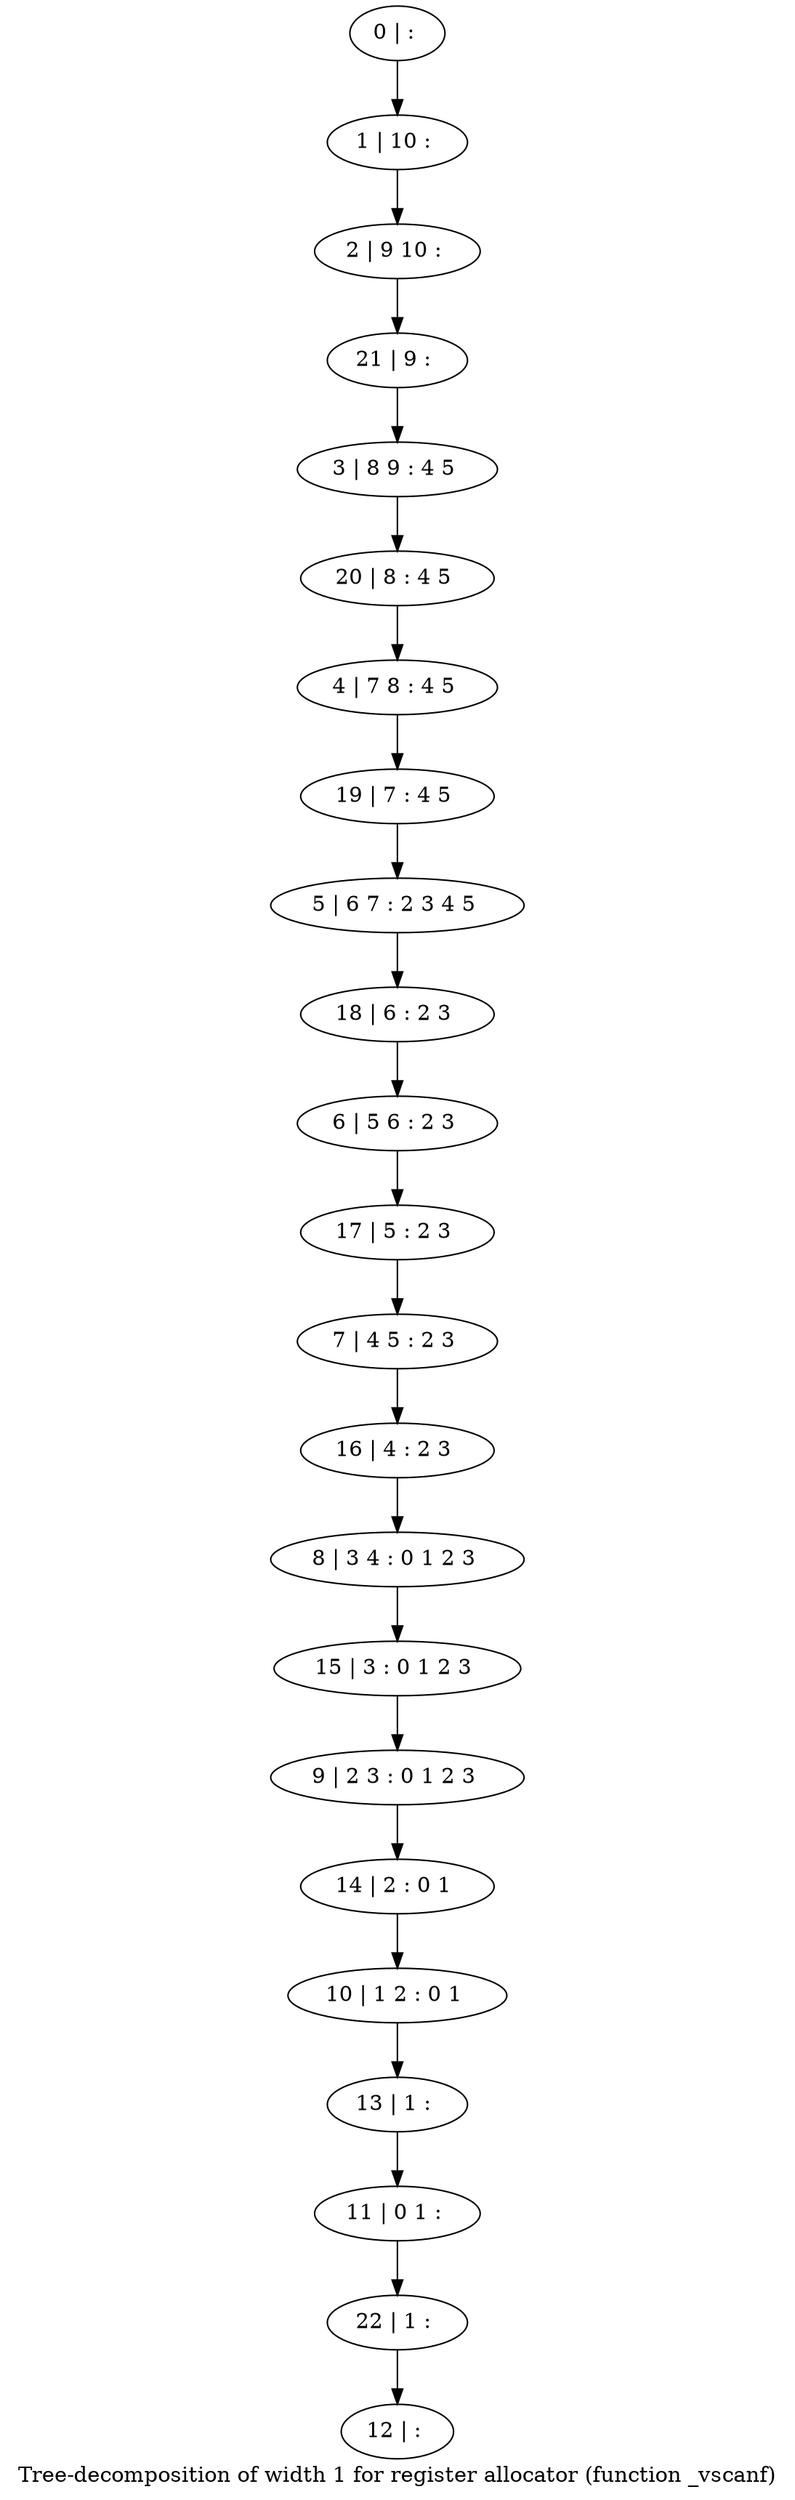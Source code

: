 digraph G {
graph [label="Tree-decomposition of width 1 for register allocator (function _vscanf)"]
0[label="0 | : "];
1[label="1 | 10 : "];
2[label="2 | 9 10 : "];
3[label="3 | 8 9 : 4 5 "];
4[label="4 | 7 8 : 4 5 "];
5[label="5 | 6 7 : 2 3 4 5 "];
6[label="6 | 5 6 : 2 3 "];
7[label="7 | 4 5 : 2 3 "];
8[label="8 | 3 4 : 0 1 2 3 "];
9[label="9 | 2 3 : 0 1 2 3 "];
10[label="10 | 1 2 : 0 1 "];
11[label="11 | 0 1 : "];
12[label="12 | : "];
13[label="13 | 1 : "];
14[label="14 | 2 : 0 1 "];
15[label="15 | 3 : 0 1 2 3 "];
16[label="16 | 4 : 2 3 "];
17[label="17 | 5 : 2 3 "];
18[label="18 | 6 : 2 3 "];
19[label="19 | 7 : 4 5 "];
20[label="20 | 8 : 4 5 "];
21[label="21 | 9 : "];
22[label="22 | 1 : "];
0->1 ;
1->2 ;
13->11 ;
10->13 ;
14->10 ;
9->14 ;
15->9 ;
8->15 ;
16->8 ;
7->16 ;
17->7 ;
6->17 ;
18->6 ;
5->18 ;
19->5 ;
4->19 ;
20->4 ;
3->20 ;
21->3 ;
2->21 ;
22->12 ;
11->22 ;
}
